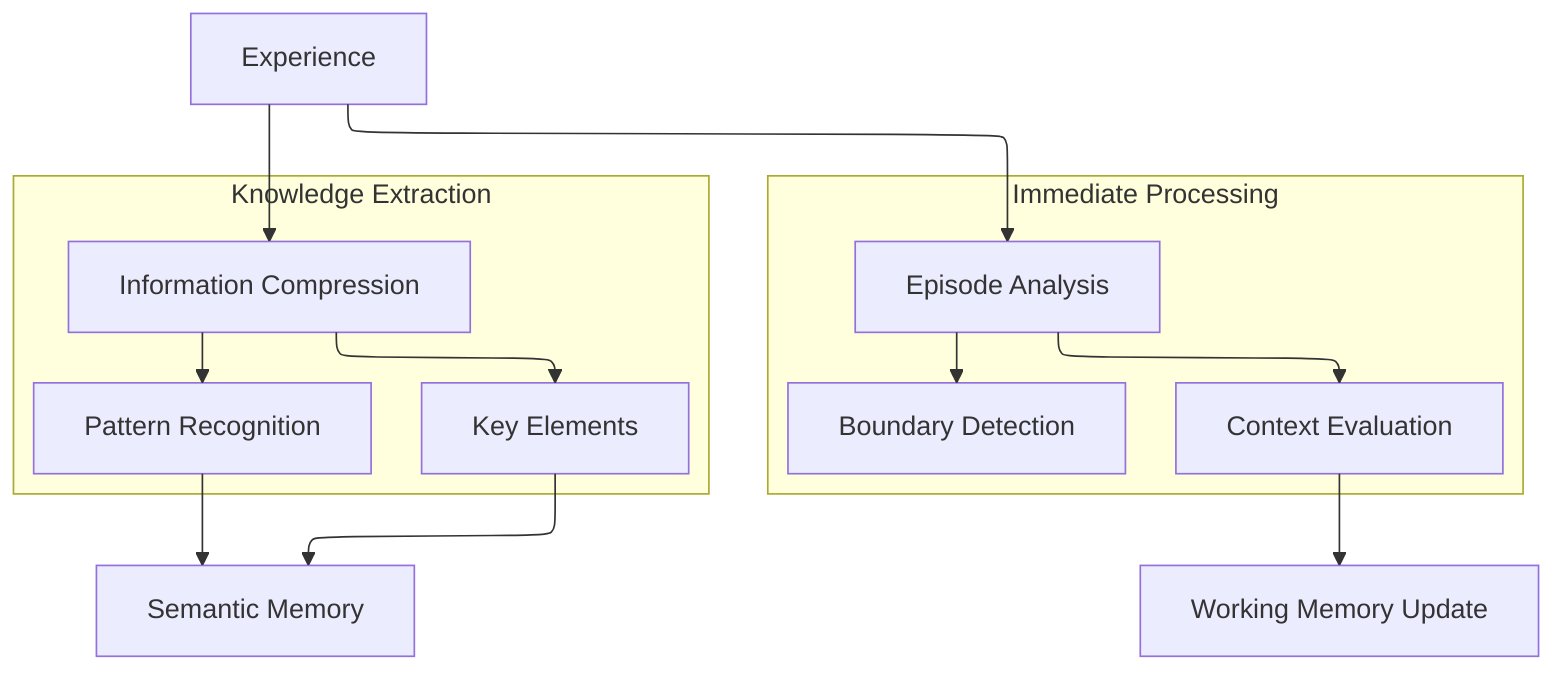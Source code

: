 ---
config:
  layout: elk
---
graph TD
    E[Experience] --> EA[Episode Analysis]
    EA --> B[Boundary Detection]
    EA --> C[Context Evaluation]

    E --> IC[Information Compression]
    IC --> KE[Key Elements]
    IC --> PR[Pattern Recognition]

    KE --> SM[Semantic Memory]
    PR --> SM

    C --> WM[Working Memory Update]

    subgraph "Immediate Processing"
        EA
        B
        C
    end

    subgraph "Knowledge Extraction"
        IC
        KE
        PR
    end